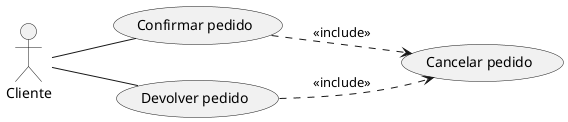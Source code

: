 @startuml

:Cliente: as c
left to right direction

c -- (Confirmar pedido)
c -- (Devolver pedido)
(Confirmar pedido) ..> (Cancelar pedido): <<include>>
(Devolver pedido) ..> (Cancelar pedido): <<include>>

@enduml